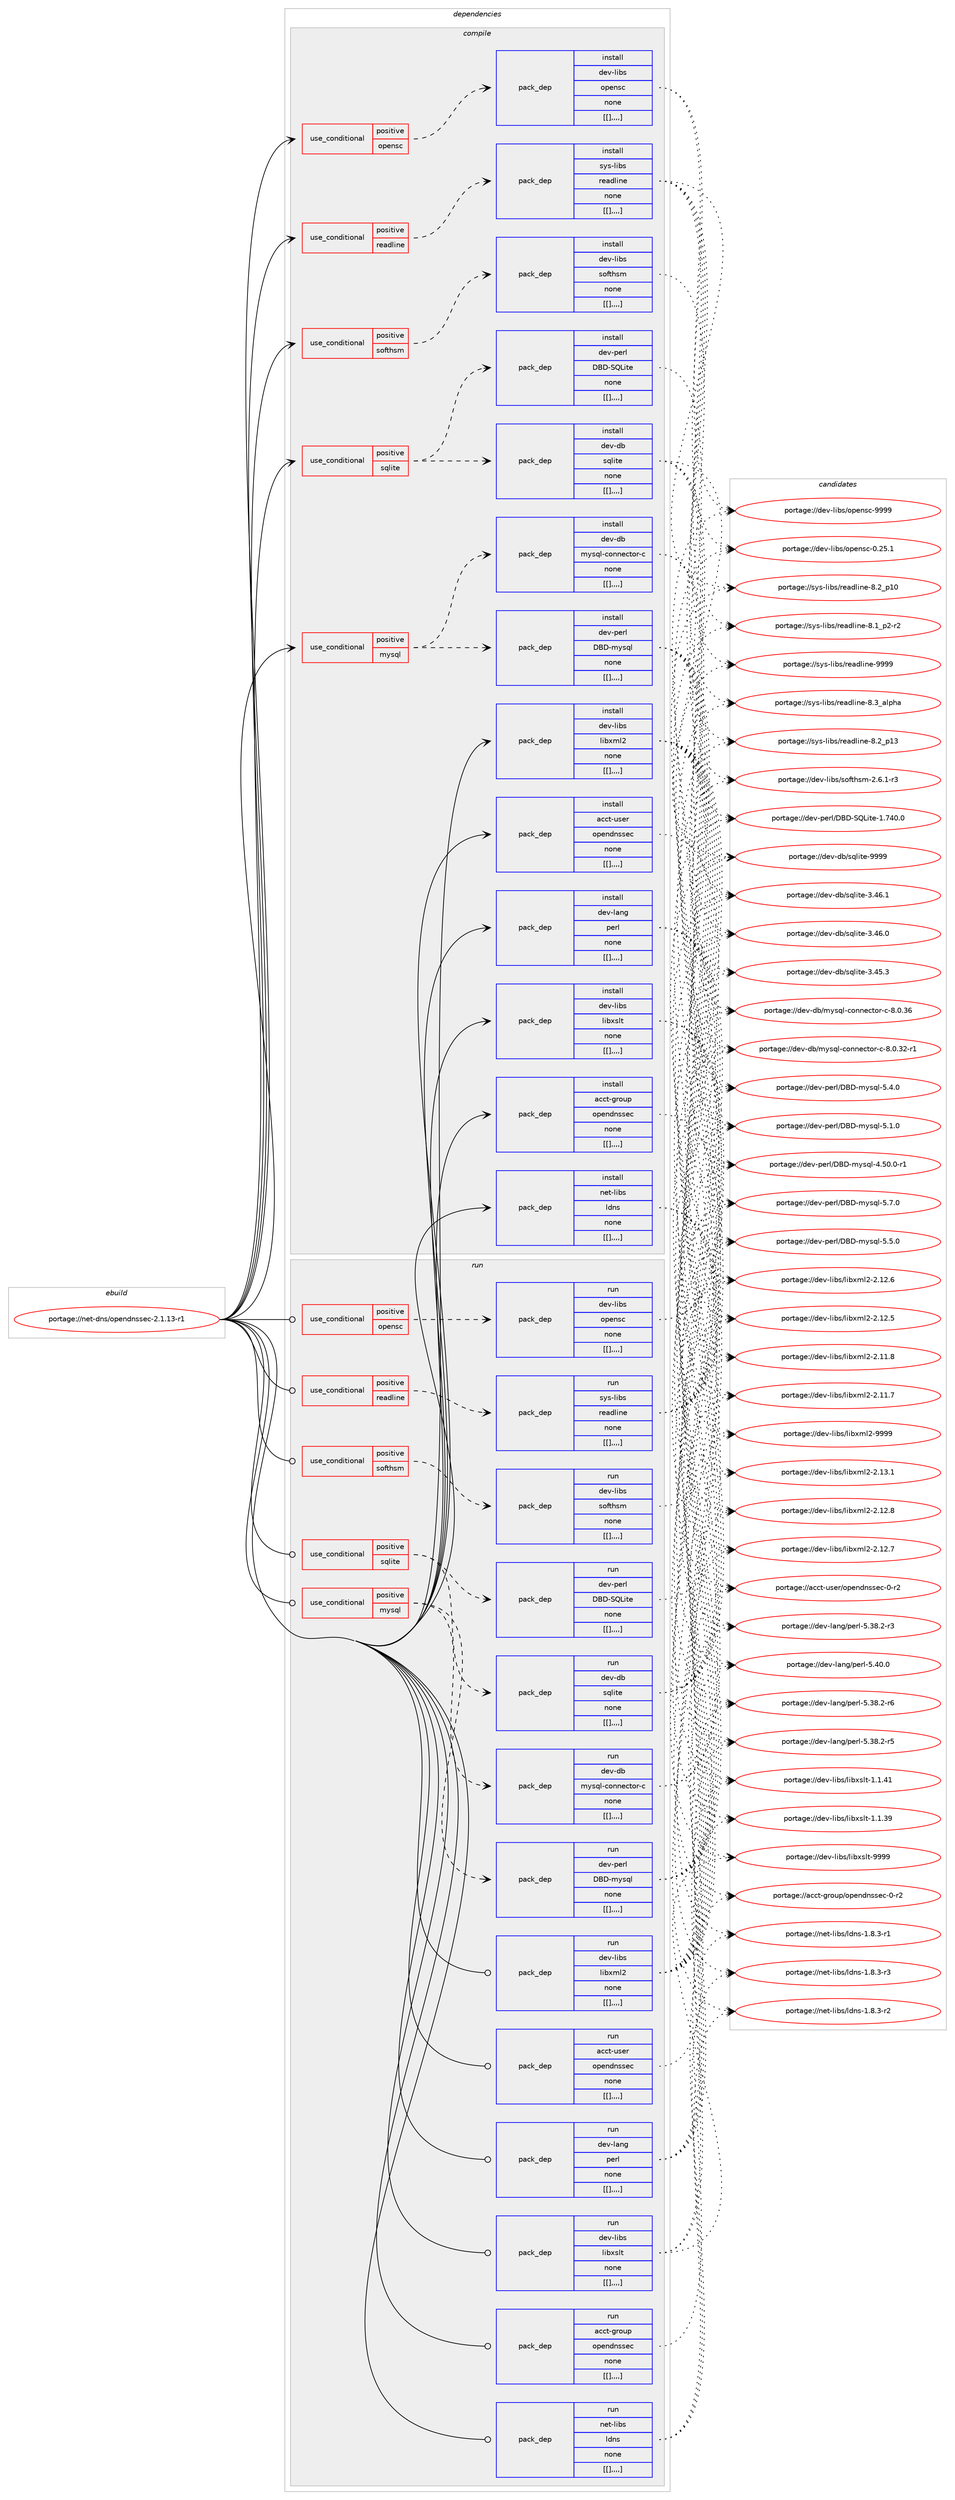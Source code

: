 digraph prolog {

# *************
# Graph options
# *************

newrank=true;
concentrate=true;
compound=true;
graph [rankdir=LR,fontname=Helvetica,fontsize=10,ranksep=1.5];#, ranksep=2.5, nodesep=0.2];
edge  [arrowhead=vee];
node  [fontname=Helvetica,fontsize=10];

# **********
# The ebuild
# **********

subgraph cluster_leftcol {
color=gray;
label=<<i>ebuild</i>>;
id [label="portage://net-dns/opendnssec-2.1.13-r1", color=red, width=4, href="../net-dns/opendnssec-2.1.13-r1.svg"];
}

# ****************
# The dependencies
# ****************

subgraph cluster_midcol {
color=gray;
label=<<i>dependencies</i>>;
subgraph cluster_compile {
fillcolor="#eeeeee";
style=filled;
label=<<i>compile</i>>;
subgraph cond94650 {
dependency365280 [label=<<TABLE BORDER="0" CELLBORDER="1" CELLSPACING="0" CELLPADDING="4"><TR><TD ROWSPAN="3" CELLPADDING="10">use_conditional</TD></TR><TR><TD>positive</TD></TR><TR><TD>mysql</TD></TR></TABLE>>, shape=none, color=red];
subgraph pack267877 {
dependency365281 [label=<<TABLE BORDER="0" CELLBORDER="1" CELLSPACING="0" CELLPADDING="4" WIDTH="220"><TR><TD ROWSPAN="6" CELLPADDING="30">pack_dep</TD></TR><TR><TD WIDTH="110">install</TD></TR><TR><TD>dev-db</TD></TR><TR><TD>mysql-connector-c</TD></TR><TR><TD>none</TD></TR><TR><TD>[[],,,,]</TD></TR></TABLE>>, shape=none, color=blue];
}
dependency365280:e -> dependency365281:w [weight=20,style="dashed",arrowhead="vee"];
subgraph pack267878 {
dependency365282 [label=<<TABLE BORDER="0" CELLBORDER="1" CELLSPACING="0" CELLPADDING="4" WIDTH="220"><TR><TD ROWSPAN="6" CELLPADDING="30">pack_dep</TD></TR><TR><TD WIDTH="110">install</TD></TR><TR><TD>dev-perl</TD></TR><TR><TD>DBD-mysql</TD></TR><TR><TD>none</TD></TR><TR><TD>[[],,,,]</TD></TR></TABLE>>, shape=none, color=blue];
}
dependency365280:e -> dependency365282:w [weight=20,style="dashed",arrowhead="vee"];
}
id:e -> dependency365280:w [weight=20,style="solid",arrowhead="vee"];
subgraph cond94651 {
dependency365283 [label=<<TABLE BORDER="0" CELLBORDER="1" CELLSPACING="0" CELLPADDING="4"><TR><TD ROWSPAN="3" CELLPADDING="10">use_conditional</TD></TR><TR><TD>positive</TD></TR><TR><TD>opensc</TD></TR></TABLE>>, shape=none, color=red];
subgraph pack267879 {
dependency365284 [label=<<TABLE BORDER="0" CELLBORDER="1" CELLSPACING="0" CELLPADDING="4" WIDTH="220"><TR><TD ROWSPAN="6" CELLPADDING="30">pack_dep</TD></TR><TR><TD WIDTH="110">install</TD></TR><TR><TD>dev-libs</TD></TR><TR><TD>opensc</TD></TR><TR><TD>none</TD></TR><TR><TD>[[],,,,]</TD></TR></TABLE>>, shape=none, color=blue];
}
dependency365283:e -> dependency365284:w [weight=20,style="dashed",arrowhead="vee"];
}
id:e -> dependency365283:w [weight=20,style="solid",arrowhead="vee"];
subgraph cond94652 {
dependency365285 [label=<<TABLE BORDER="0" CELLBORDER="1" CELLSPACING="0" CELLPADDING="4"><TR><TD ROWSPAN="3" CELLPADDING="10">use_conditional</TD></TR><TR><TD>positive</TD></TR><TR><TD>readline</TD></TR></TABLE>>, shape=none, color=red];
subgraph pack267880 {
dependency365286 [label=<<TABLE BORDER="0" CELLBORDER="1" CELLSPACING="0" CELLPADDING="4" WIDTH="220"><TR><TD ROWSPAN="6" CELLPADDING="30">pack_dep</TD></TR><TR><TD WIDTH="110">install</TD></TR><TR><TD>sys-libs</TD></TR><TR><TD>readline</TD></TR><TR><TD>none</TD></TR><TR><TD>[[],,,,]</TD></TR></TABLE>>, shape=none, color=blue];
}
dependency365285:e -> dependency365286:w [weight=20,style="dashed",arrowhead="vee"];
}
id:e -> dependency365285:w [weight=20,style="solid",arrowhead="vee"];
subgraph cond94653 {
dependency365287 [label=<<TABLE BORDER="0" CELLBORDER="1" CELLSPACING="0" CELLPADDING="4"><TR><TD ROWSPAN="3" CELLPADDING="10">use_conditional</TD></TR><TR><TD>positive</TD></TR><TR><TD>softhsm</TD></TR></TABLE>>, shape=none, color=red];
subgraph pack267881 {
dependency365288 [label=<<TABLE BORDER="0" CELLBORDER="1" CELLSPACING="0" CELLPADDING="4" WIDTH="220"><TR><TD ROWSPAN="6" CELLPADDING="30">pack_dep</TD></TR><TR><TD WIDTH="110">install</TD></TR><TR><TD>dev-libs</TD></TR><TR><TD>softhsm</TD></TR><TR><TD>none</TD></TR><TR><TD>[[],,,,]</TD></TR></TABLE>>, shape=none, color=blue];
}
dependency365287:e -> dependency365288:w [weight=20,style="dashed",arrowhead="vee"];
}
id:e -> dependency365287:w [weight=20,style="solid",arrowhead="vee"];
subgraph cond94654 {
dependency365289 [label=<<TABLE BORDER="0" CELLBORDER="1" CELLSPACING="0" CELLPADDING="4"><TR><TD ROWSPAN="3" CELLPADDING="10">use_conditional</TD></TR><TR><TD>positive</TD></TR><TR><TD>sqlite</TD></TR></TABLE>>, shape=none, color=red];
subgraph pack267882 {
dependency365290 [label=<<TABLE BORDER="0" CELLBORDER="1" CELLSPACING="0" CELLPADDING="4" WIDTH="220"><TR><TD ROWSPAN="6" CELLPADDING="30">pack_dep</TD></TR><TR><TD WIDTH="110">install</TD></TR><TR><TD>dev-db</TD></TR><TR><TD>sqlite</TD></TR><TR><TD>none</TD></TR><TR><TD>[[],,,,]</TD></TR></TABLE>>, shape=none, color=blue];
}
dependency365289:e -> dependency365290:w [weight=20,style="dashed",arrowhead="vee"];
subgraph pack267883 {
dependency365291 [label=<<TABLE BORDER="0" CELLBORDER="1" CELLSPACING="0" CELLPADDING="4" WIDTH="220"><TR><TD ROWSPAN="6" CELLPADDING="30">pack_dep</TD></TR><TR><TD WIDTH="110">install</TD></TR><TR><TD>dev-perl</TD></TR><TR><TD>DBD-SQLite</TD></TR><TR><TD>none</TD></TR><TR><TD>[[],,,,]</TD></TR></TABLE>>, shape=none, color=blue];
}
dependency365289:e -> dependency365291:w [weight=20,style="dashed",arrowhead="vee"];
}
id:e -> dependency365289:w [weight=20,style="solid",arrowhead="vee"];
subgraph pack267884 {
dependency365292 [label=<<TABLE BORDER="0" CELLBORDER="1" CELLSPACING="0" CELLPADDING="4" WIDTH="220"><TR><TD ROWSPAN="6" CELLPADDING="30">pack_dep</TD></TR><TR><TD WIDTH="110">install</TD></TR><TR><TD>acct-group</TD></TR><TR><TD>opendnssec</TD></TR><TR><TD>none</TD></TR><TR><TD>[[],,,,]</TD></TR></TABLE>>, shape=none, color=blue];
}
id:e -> dependency365292:w [weight=20,style="solid",arrowhead="vee"];
subgraph pack267885 {
dependency365293 [label=<<TABLE BORDER="0" CELLBORDER="1" CELLSPACING="0" CELLPADDING="4" WIDTH="220"><TR><TD ROWSPAN="6" CELLPADDING="30">pack_dep</TD></TR><TR><TD WIDTH="110">install</TD></TR><TR><TD>acct-user</TD></TR><TR><TD>opendnssec</TD></TR><TR><TD>none</TD></TR><TR><TD>[[],,,,]</TD></TR></TABLE>>, shape=none, color=blue];
}
id:e -> dependency365293:w [weight=20,style="solid",arrowhead="vee"];
subgraph pack267886 {
dependency365294 [label=<<TABLE BORDER="0" CELLBORDER="1" CELLSPACING="0" CELLPADDING="4" WIDTH="220"><TR><TD ROWSPAN="6" CELLPADDING="30">pack_dep</TD></TR><TR><TD WIDTH="110">install</TD></TR><TR><TD>dev-lang</TD></TR><TR><TD>perl</TD></TR><TR><TD>none</TD></TR><TR><TD>[[],,,,]</TD></TR></TABLE>>, shape=none, color=blue];
}
id:e -> dependency365294:w [weight=20,style="solid",arrowhead="vee"];
subgraph pack267887 {
dependency365295 [label=<<TABLE BORDER="0" CELLBORDER="1" CELLSPACING="0" CELLPADDING="4" WIDTH="220"><TR><TD ROWSPAN="6" CELLPADDING="30">pack_dep</TD></TR><TR><TD WIDTH="110">install</TD></TR><TR><TD>dev-libs</TD></TR><TR><TD>libxml2</TD></TR><TR><TD>none</TD></TR><TR><TD>[[],,,,]</TD></TR></TABLE>>, shape=none, color=blue];
}
id:e -> dependency365295:w [weight=20,style="solid",arrowhead="vee"];
subgraph pack267888 {
dependency365296 [label=<<TABLE BORDER="0" CELLBORDER="1" CELLSPACING="0" CELLPADDING="4" WIDTH="220"><TR><TD ROWSPAN="6" CELLPADDING="30">pack_dep</TD></TR><TR><TD WIDTH="110">install</TD></TR><TR><TD>dev-libs</TD></TR><TR><TD>libxslt</TD></TR><TR><TD>none</TD></TR><TR><TD>[[],,,,]</TD></TR></TABLE>>, shape=none, color=blue];
}
id:e -> dependency365296:w [weight=20,style="solid",arrowhead="vee"];
subgraph pack267889 {
dependency365297 [label=<<TABLE BORDER="0" CELLBORDER="1" CELLSPACING="0" CELLPADDING="4" WIDTH="220"><TR><TD ROWSPAN="6" CELLPADDING="30">pack_dep</TD></TR><TR><TD WIDTH="110">install</TD></TR><TR><TD>net-libs</TD></TR><TR><TD>ldns</TD></TR><TR><TD>none</TD></TR><TR><TD>[[],,,,]</TD></TR></TABLE>>, shape=none, color=blue];
}
id:e -> dependency365297:w [weight=20,style="solid",arrowhead="vee"];
}
subgraph cluster_compileandrun {
fillcolor="#eeeeee";
style=filled;
label=<<i>compile and run</i>>;
}
subgraph cluster_run {
fillcolor="#eeeeee";
style=filled;
label=<<i>run</i>>;
subgraph cond94655 {
dependency365298 [label=<<TABLE BORDER="0" CELLBORDER="1" CELLSPACING="0" CELLPADDING="4"><TR><TD ROWSPAN="3" CELLPADDING="10">use_conditional</TD></TR><TR><TD>positive</TD></TR><TR><TD>mysql</TD></TR></TABLE>>, shape=none, color=red];
subgraph pack267890 {
dependency365299 [label=<<TABLE BORDER="0" CELLBORDER="1" CELLSPACING="0" CELLPADDING="4" WIDTH="220"><TR><TD ROWSPAN="6" CELLPADDING="30">pack_dep</TD></TR><TR><TD WIDTH="110">run</TD></TR><TR><TD>dev-db</TD></TR><TR><TD>mysql-connector-c</TD></TR><TR><TD>none</TD></TR><TR><TD>[[],,,,]</TD></TR></TABLE>>, shape=none, color=blue];
}
dependency365298:e -> dependency365299:w [weight=20,style="dashed",arrowhead="vee"];
subgraph pack267891 {
dependency365300 [label=<<TABLE BORDER="0" CELLBORDER="1" CELLSPACING="0" CELLPADDING="4" WIDTH="220"><TR><TD ROWSPAN="6" CELLPADDING="30">pack_dep</TD></TR><TR><TD WIDTH="110">run</TD></TR><TR><TD>dev-perl</TD></TR><TR><TD>DBD-mysql</TD></TR><TR><TD>none</TD></TR><TR><TD>[[],,,,]</TD></TR></TABLE>>, shape=none, color=blue];
}
dependency365298:e -> dependency365300:w [weight=20,style="dashed",arrowhead="vee"];
}
id:e -> dependency365298:w [weight=20,style="solid",arrowhead="odot"];
subgraph cond94656 {
dependency365301 [label=<<TABLE BORDER="0" CELLBORDER="1" CELLSPACING="0" CELLPADDING="4"><TR><TD ROWSPAN="3" CELLPADDING="10">use_conditional</TD></TR><TR><TD>positive</TD></TR><TR><TD>opensc</TD></TR></TABLE>>, shape=none, color=red];
subgraph pack267892 {
dependency365302 [label=<<TABLE BORDER="0" CELLBORDER="1" CELLSPACING="0" CELLPADDING="4" WIDTH="220"><TR><TD ROWSPAN="6" CELLPADDING="30">pack_dep</TD></TR><TR><TD WIDTH="110">run</TD></TR><TR><TD>dev-libs</TD></TR><TR><TD>opensc</TD></TR><TR><TD>none</TD></TR><TR><TD>[[],,,,]</TD></TR></TABLE>>, shape=none, color=blue];
}
dependency365301:e -> dependency365302:w [weight=20,style="dashed",arrowhead="vee"];
}
id:e -> dependency365301:w [weight=20,style="solid",arrowhead="odot"];
subgraph cond94657 {
dependency365303 [label=<<TABLE BORDER="0" CELLBORDER="1" CELLSPACING="0" CELLPADDING="4"><TR><TD ROWSPAN="3" CELLPADDING="10">use_conditional</TD></TR><TR><TD>positive</TD></TR><TR><TD>readline</TD></TR></TABLE>>, shape=none, color=red];
subgraph pack267893 {
dependency365304 [label=<<TABLE BORDER="0" CELLBORDER="1" CELLSPACING="0" CELLPADDING="4" WIDTH="220"><TR><TD ROWSPAN="6" CELLPADDING="30">pack_dep</TD></TR><TR><TD WIDTH="110">run</TD></TR><TR><TD>sys-libs</TD></TR><TR><TD>readline</TD></TR><TR><TD>none</TD></TR><TR><TD>[[],,,,]</TD></TR></TABLE>>, shape=none, color=blue];
}
dependency365303:e -> dependency365304:w [weight=20,style="dashed",arrowhead="vee"];
}
id:e -> dependency365303:w [weight=20,style="solid",arrowhead="odot"];
subgraph cond94658 {
dependency365305 [label=<<TABLE BORDER="0" CELLBORDER="1" CELLSPACING="0" CELLPADDING="4"><TR><TD ROWSPAN="3" CELLPADDING="10">use_conditional</TD></TR><TR><TD>positive</TD></TR><TR><TD>softhsm</TD></TR></TABLE>>, shape=none, color=red];
subgraph pack267894 {
dependency365306 [label=<<TABLE BORDER="0" CELLBORDER="1" CELLSPACING="0" CELLPADDING="4" WIDTH="220"><TR><TD ROWSPAN="6" CELLPADDING="30">pack_dep</TD></TR><TR><TD WIDTH="110">run</TD></TR><TR><TD>dev-libs</TD></TR><TR><TD>softhsm</TD></TR><TR><TD>none</TD></TR><TR><TD>[[],,,,]</TD></TR></TABLE>>, shape=none, color=blue];
}
dependency365305:e -> dependency365306:w [weight=20,style="dashed",arrowhead="vee"];
}
id:e -> dependency365305:w [weight=20,style="solid",arrowhead="odot"];
subgraph cond94659 {
dependency365307 [label=<<TABLE BORDER="0" CELLBORDER="1" CELLSPACING="0" CELLPADDING="4"><TR><TD ROWSPAN="3" CELLPADDING="10">use_conditional</TD></TR><TR><TD>positive</TD></TR><TR><TD>sqlite</TD></TR></TABLE>>, shape=none, color=red];
subgraph pack267895 {
dependency365308 [label=<<TABLE BORDER="0" CELLBORDER="1" CELLSPACING="0" CELLPADDING="4" WIDTH="220"><TR><TD ROWSPAN="6" CELLPADDING="30">pack_dep</TD></TR><TR><TD WIDTH="110">run</TD></TR><TR><TD>dev-db</TD></TR><TR><TD>sqlite</TD></TR><TR><TD>none</TD></TR><TR><TD>[[],,,,]</TD></TR></TABLE>>, shape=none, color=blue];
}
dependency365307:e -> dependency365308:w [weight=20,style="dashed",arrowhead="vee"];
subgraph pack267896 {
dependency365309 [label=<<TABLE BORDER="0" CELLBORDER="1" CELLSPACING="0" CELLPADDING="4" WIDTH="220"><TR><TD ROWSPAN="6" CELLPADDING="30">pack_dep</TD></TR><TR><TD WIDTH="110">run</TD></TR><TR><TD>dev-perl</TD></TR><TR><TD>DBD-SQLite</TD></TR><TR><TD>none</TD></TR><TR><TD>[[],,,,]</TD></TR></TABLE>>, shape=none, color=blue];
}
dependency365307:e -> dependency365309:w [weight=20,style="dashed",arrowhead="vee"];
}
id:e -> dependency365307:w [weight=20,style="solid",arrowhead="odot"];
subgraph pack267897 {
dependency365310 [label=<<TABLE BORDER="0" CELLBORDER="1" CELLSPACING="0" CELLPADDING="4" WIDTH="220"><TR><TD ROWSPAN="6" CELLPADDING="30">pack_dep</TD></TR><TR><TD WIDTH="110">run</TD></TR><TR><TD>acct-group</TD></TR><TR><TD>opendnssec</TD></TR><TR><TD>none</TD></TR><TR><TD>[[],,,,]</TD></TR></TABLE>>, shape=none, color=blue];
}
id:e -> dependency365310:w [weight=20,style="solid",arrowhead="odot"];
subgraph pack267898 {
dependency365311 [label=<<TABLE BORDER="0" CELLBORDER="1" CELLSPACING="0" CELLPADDING="4" WIDTH="220"><TR><TD ROWSPAN="6" CELLPADDING="30">pack_dep</TD></TR><TR><TD WIDTH="110">run</TD></TR><TR><TD>acct-user</TD></TR><TR><TD>opendnssec</TD></TR><TR><TD>none</TD></TR><TR><TD>[[],,,,]</TD></TR></TABLE>>, shape=none, color=blue];
}
id:e -> dependency365311:w [weight=20,style="solid",arrowhead="odot"];
subgraph pack267899 {
dependency365312 [label=<<TABLE BORDER="0" CELLBORDER="1" CELLSPACING="0" CELLPADDING="4" WIDTH="220"><TR><TD ROWSPAN="6" CELLPADDING="30">pack_dep</TD></TR><TR><TD WIDTH="110">run</TD></TR><TR><TD>dev-lang</TD></TR><TR><TD>perl</TD></TR><TR><TD>none</TD></TR><TR><TD>[[],,,,]</TD></TR></TABLE>>, shape=none, color=blue];
}
id:e -> dependency365312:w [weight=20,style="solid",arrowhead="odot"];
subgraph pack267900 {
dependency365313 [label=<<TABLE BORDER="0" CELLBORDER="1" CELLSPACING="0" CELLPADDING="4" WIDTH="220"><TR><TD ROWSPAN="6" CELLPADDING="30">pack_dep</TD></TR><TR><TD WIDTH="110">run</TD></TR><TR><TD>dev-libs</TD></TR><TR><TD>libxml2</TD></TR><TR><TD>none</TD></TR><TR><TD>[[],,,,]</TD></TR></TABLE>>, shape=none, color=blue];
}
id:e -> dependency365313:w [weight=20,style="solid",arrowhead="odot"];
subgraph pack267901 {
dependency365314 [label=<<TABLE BORDER="0" CELLBORDER="1" CELLSPACING="0" CELLPADDING="4" WIDTH="220"><TR><TD ROWSPAN="6" CELLPADDING="30">pack_dep</TD></TR><TR><TD WIDTH="110">run</TD></TR><TR><TD>dev-libs</TD></TR><TR><TD>libxslt</TD></TR><TR><TD>none</TD></TR><TR><TD>[[],,,,]</TD></TR></TABLE>>, shape=none, color=blue];
}
id:e -> dependency365314:w [weight=20,style="solid",arrowhead="odot"];
subgraph pack267902 {
dependency365315 [label=<<TABLE BORDER="0" CELLBORDER="1" CELLSPACING="0" CELLPADDING="4" WIDTH="220"><TR><TD ROWSPAN="6" CELLPADDING="30">pack_dep</TD></TR><TR><TD WIDTH="110">run</TD></TR><TR><TD>net-libs</TD></TR><TR><TD>ldns</TD></TR><TR><TD>none</TD></TR><TR><TD>[[],,,,]</TD></TR></TABLE>>, shape=none, color=blue];
}
id:e -> dependency365315:w [weight=20,style="solid",arrowhead="odot"];
}
}

# **************
# The candidates
# **************

subgraph cluster_choices {
rank=same;
color=gray;
label=<<i>candidates</i>>;

subgraph choice267877 {
color=black;
nodesep=1;
choice100101118451009847109121115113108459911111011010199116111114459945564648465154 [label="portage://dev-db/mysql-connector-c-8.0.36", color=red, width=4,href="../dev-db/mysql-connector-c-8.0.36.svg"];
choice1001011184510098471091211151131084599111110110101991161111144599455646484651504511449 [label="portage://dev-db/mysql-connector-c-8.0.32-r1", color=red, width=4,href="../dev-db/mysql-connector-c-8.0.32-r1.svg"];
dependency365281:e -> choice100101118451009847109121115113108459911111011010199116111114459945564648465154:w [style=dotted,weight="100"];
dependency365281:e -> choice1001011184510098471091211151131084599111110110101991161111144599455646484651504511449:w [style=dotted,weight="100"];
}
subgraph choice267878 {
color=black;
nodesep=1;
choice100101118451121011141084768666845109121115113108455346554648 [label="portage://dev-perl/DBD-mysql-5.7.0", color=red, width=4,href="../dev-perl/DBD-mysql-5.7.0.svg"];
choice100101118451121011141084768666845109121115113108455346534648 [label="portage://dev-perl/DBD-mysql-5.5.0", color=red, width=4,href="../dev-perl/DBD-mysql-5.5.0.svg"];
choice100101118451121011141084768666845109121115113108455346524648 [label="portage://dev-perl/DBD-mysql-5.4.0", color=red, width=4,href="../dev-perl/DBD-mysql-5.4.0.svg"];
choice100101118451121011141084768666845109121115113108455346494648 [label="portage://dev-perl/DBD-mysql-5.1.0", color=red, width=4,href="../dev-perl/DBD-mysql-5.1.0.svg"];
choice100101118451121011141084768666845109121115113108455246534846484511449 [label="portage://dev-perl/DBD-mysql-4.50.0-r1", color=red, width=4,href="../dev-perl/DBD-mysql-4.50.0-r1.svg"];
dependency365282:e -> choice100101118451121011141084768666845109121115113108455346554648:w [style=dotted,weight="100"];
dependency365282:e -> choice100101118451121011141084768666845109121115113108455346534648:w [style=dotted,weight="100"];
dependency365282:e -> choice100101118451121011141084768666845109121115113108455346524648:w [style=dotted,weight="100"];
dependency365282:e -> choice100101118451121011141084768666845109121115113108455346494648:w [style=dotted,weight="100"];
dependency365282:e -> choice100101118451121011141084768666845109121115113108455246534846484511449:w [style=dotted,weight="100"];
}
subgraph choice267879 {
color=black;
nodesep=1;
choice100101118451081059811547111112101110115994557575757 [label="portage://dev-libs/opensc-9999", color=red, width=4,href="../dev-libs/opensc-9999.svg"];
choice1001011184510810598115471111121011101159945484650534649 [label="portage://dev-libs/opensc-0.25.1", color=red, width=4,href="../dev-libs/opensc-0.25.1.svg"];
dependency365284:e -> choice100101118451081059811547111112101110115994557575757:w [style=dotted,weight="100"];
dependency365284:e -> choice1001011184510810598115471111121011101159945484650534649:w [style=dotted,weight="100"];
}
subgraph choice267880 {
color=black;
nodesep=1;
choice115121115451081059811547114101971001081051101014557575757 [label="portage://sys-libs/readline-9999", color=red, width=4,href="../sys-libs/readline-9999.svg"];
choice1151211154510810598115471141019710010810511010145564651959710811210497 [label="portage://sys-libs/readline-8.3_alpha", color=red, width=4,href="../sys-libs/readline-8.3_alpha.svg"];
choice1151211154510810598115471141019710010810511010145564650951124951 [label="portage://sys-libs/readline-8.2_p13", color=red, width=4,href="../sys-libs/readline-8.2_p13.svg"];
choice1151211154510810598115471141019710010810511010145564650951124948 [label="portage://sys-libs/readline-8.2_p10", color=red, width=4,href="../sys-libs/readline-8.2_p10.svg"];
choice115121115451081059811547114101971001081051101014556464995112504511450 [label="portage://sys-libs/readline-8.1_p2-r2", color=red, width=4,href="../sys-libs/readline-8.1_p2-r2.svg"];
dependency365286:e -> choice115121115451081059811547114101971001081051101014557575757:w [style=dotted,weight="100"];
dependency365286:e -> choice1151211154510810598115471141019710010810511010145564651959710811210497:w [style=dotted,weight="100"];
dependency365286:e -> choice1151211154510810598115471141019710010810511010145564650951124951:w [style=dotted,weight="100"];
dependency365286:e -> choice1151211154510810598115471141019710010810511010145564650951124948:w [style=dotted,weight="100"];
dependency365286:e -> choice115121115451081059811547114101971001081051101014556464995112504511450:w [style=dotted,weight="100"];
}
subgraph choice267881 {
color=black;
nodesep=1;
choice1001011184510810598115471151111021161041151094550465446494511451 [label="portage://dev-libs/softhsm-2.6.1-r3", color=red, width=4,href="../dev-libs/softhsm-2.6.1-r3.svg"];
dependency365288:e -> choice1001011184510810598115471151111021161041151094550465446494511451:w [style=dotted,weight="100"];
}
subgraph choice267882 {
color=black;
nodesep=1;
choice1001011184510098471151131081051161014557575757 [label="portage://dev-db/sqlite-9999", color=red, width=4,href="../dev-db/sqlite-9999.svg"];
choice10010111845100984711511310810511610145514652544649 [label="portage://dev-db/sqlite-3.46.1", color=red, width=4,href="../dev-db/sqlite-3.46.1.svg"];
choice10010111845100984711511310810511610145514652544648 [label="portage://dev-db/sqlite-3.46.0", color=red, width=4,href="../dev-db/sqlite-3.46.0.svg"];
choice10010111845100984711511310810511610145514652534651 [label="portage://dev-db/sqlite-3.45.3", color=red, width=4,href="../dev-db/sqlite-3.45.3.svg"];
dependency365290:e -> choice1001011184510098471151131081051161014557575757:w [style=dotted,weight="100"];
dependency365290:e -> choice10010111845100984711511310810511610145514652544649:w [style=dotted,weight="100"];
dependency365290:e -> choice10010111845100984711511310810511610145514652544648:w [style=dotted,weight="100"];
dependency365290:e -> choice10010111845100984711511310810511610145514652534651:w [style=dotted,weight="100"];
}
subgraph choice267883 {
color=black;
nodesep=1;
choice1001011184511210111410847686668458381761051161014549465552484648 [label="portage://dev-perl/DBD-SQLite-1.740.0", color=red, width=4,href="../dev-perl/DBD-SQLite-1.740.0.svg"];
dependency365291:e -> choice1001011184511210111410847686668458381761051161014549465552484648:w [style=dotted,weight="100"];
}
subgraph choice267884 {
color=black;
nodesep=1;
choice97999911645103114111117112471111121011101001101151151019945484511450 [label="portage://acct-group/opendnssec-0-r2", color=red, width=4,href="../acct-group/opendnssec-0-r2.svg"];
dependency365292:e -> choice97999911645103114111117112471111121011101001101151151019945484511450:w [style=dotted,weight="100"];
}
subgraph choice267885 {
color=black;
nodesep=1;
choice97999911645117115101114471111121011101001101151151019945484511450 [label="portage://acct-user/opendnssec-0-r2", color=red, width=4,href="../acct-user/opendnssec-0-r2.svg"];
dependency365293:e -> choice97999911645117115101114471111121011101001101151151019945484511450:w [style=dotted,weight="100"];
}
subgraph choice267886 {
color=black;
nodesep=1;
choice10010111845108971101034711210111410845534652484648 [label="portage://dev-lang/perl-5.40.0", color=red, width=4,href="../dev-lang/perl-5.40.0.svg"];
choice100101118451089711010347112101114108455346515646504511454 [label="portage://dev-lang/perl-5.38.2-r6", color=red, width=4,href="../dev-lang/perl-5.38.2-r6.svg"];
choice100101118451089711010347112101114108455346515646504511453 [label="portage://dev-lang/perl-5.38.2-r5", color=red, width=4,href="../dev-lang/perl-5.38.2-r5.svg"];
choice100101118451089711010347112101114108455346515646504511451 [label="portage://dev-lang/perl-5.38.2-r3", color=red, width=4,href="../dev-lang/perl-5.38.2-r3.svg"];
dependency365294:e -> choice10010111845108971101034711210111410845534652484648:w [style=dotted,weight="100"];
dependency365294:e -> choice100101118451089711010347112101114108455346515646504511454:w [style=dotted,weight="100"];
dependency365294:e -> choice100101118451089711010347112101114108455346515646504511453:w [style=dotted,weight="100"];
dependency365294:e -> choice100101118451089711010347112101114108455346515646504511451:w [style=dotted,weight="100"];
}
subgraph choice267887 {
color=black;
nodesep=1;
choice10010111845108105981154710810598120109108504557575757 [label="portage://dev-libs/libxml2-9999", color=red, width=4,href="../dev-libs/libxml2-9999.svg"];
choice100101118451081059811547108105981201091085045504649514649 [label="portage://dev-libs/libxml2-2.13.1", color=red, width=4,href="../dev-libs/libxml2-2.13.1.svg"];
choice100101118451081059811547108105981201091085045504649504656 [label="portage://dev-libs/libxml2-2.12.8", color=red, width=4,href="../dev-libs/libxml2-2.12.8.svg"];
choice100101118451081059811547108105981201091085045504649504655 [label="portage://dev-libs/libxml2-2.12.7", color=red, width=4,href="../dev-libs/libxml2-2.12.7.svg"];
choice100101118451081059811547108105981201091085045504649504654 [label="portage://dev-libs/libxml2-2.12.6", color=red, width=4,href="../dev-libs/libxml2-2.12.6.svg"];
choice100101118451081059811547108105981201091085045504649504653 [label="portage://dev-libs/libxml2-2.12.5", color=red, width=4,href="../dev-libs/libxml2-2.12.5.svg"];
choice100101118451081059811547108105981201091085045504649494656 [label="portage://dev-libs/libxml2-2.11.8", color=red, width=4,href="../dev-libs/libxml2-2.11.8.svg"];
choice100101118451081059811547108105981201091085045504649494655 [label="portage://dev-libs/libxml2-2.11.7", color=red, width=4,href="../dev-libs/libxml2-2.11.7.svg"];
dependency365295:e -> choice10010111845108105981154710810598120109108504557575757:w [style=dotted,weight="100"];
dependency365295:e -> choice100101118451081059811547108105981201091085045504649514649:w [style=dotted,weight="100"];
dependency365295:e -> choice100101118451081059811547108105981201091085045504649504656:w [style=dotted,weight="100"];
dependency365295:e -> choice100101118451081059811547108105981201091085045504649504655:w [style=dotted,weight="100"];
dependency365295:e -> choice100101118451081059811547108105981201091085045504649504654:w [style=dotted,weight="100"];
dependency365295:e -> choice100101118451081059811547108105981201091085045504649504653:w [style=dotted,weight="100"];
dependency365295:e -> choice100101118451081059811547108105981201091085045504649494656:w [style=dotted,weight="100"];
dependency365295:e -> choice100101118451081059811547108105981201091085045504649494655:w [style=dotted,weight="100"];
}
subgraph choice267888 {
color=black;
nodesep=1;
choice100101118451081059811547108105981201151081164557575757 [label="portage://dev-libs/libxslt-9999", color=red, width=4,href="../dev-libs/libxslt-9999.svg"];
choice1001011184510810598115471081059812011510811645494649465249 [label="portage://dev-libs/libxslt-1.1.41", color=red, width=4,href="../dev-libs/libxslt-1.1.41.svg"];
choice1001011184510810598115471081059812011510811645494649465157 [label="portage://dev-libs/libxslt-1.1.39", color=red, width=4,href="../dev-libs/libxslt-1.1.39.svg"];
dependency365296:e -> choice100101118451081059811547108105981201151081164557575757:w [style=dotted,weight="100"];
dependency365296:e -> choice1001011184510810598115471081059812011510811645494649465249:w [style=dotted,weight="100"];
dependency365296:e -> choice1001011184510810598115471081059812011510811645494649465157:w [style=dotted,weight="100"];
}
subgraph choice267889 {
color=black;
nodesep=1;
choice1101011164510810598115471081001101154549465646514511451 [label="portage://net-libs/ldns-1.8.3-r3", color=red, width=4,href="../net-libs/ldns-1.8.3-r3.svg"];
choice1101011164510810598115471081001101154549465646514511450 [label="portage://net-libs/ldns-1.8.3-r2", color=red, width=4,href="../net-libs/ldns-1.8.3-r2.svg"];
choice1101011164510810598115471081001101154549465646514511449 [label="portage://net-libs/ldns-1.8.3-r1", color=red, width=4,href="../net-libs/ldns-1.8.3-r1.svg"];
dependency365297:e -> choice1101011164510810598115471081001101154549465646514511451:w [style=dotted,weight="100"];
dependency365297:e -> choice1101011164510810598115471081001101154549465646514511450:w [style=dotted,weight="100"];
dependency365297:e -> choice1101011164510810598115471081001101154549465646514511449:w [style=dotted,weight="100"];
}
subgraph choice267890 {
color=black;
nodesep=1;
choice100101118451009847109121115113108459911111011010199116111114459945564648465154 [label="portage://dev-db/mysql-connector-c-8.0.36", color=red, width=4,href="../dev-db/mysql-connector-c-8.0.36.svg"];
choice1001011184510098471091211151131084599111110110101991161111144599455646484651504511449 [label="portage://dev-db/mysql-connector-c-8.0.32-r1", color=red, width=4,href="../dev-db/mysql-connector-c-8.0.32-r1.svg"];
dependency365299:e -> choice100101118451009847109121115113108459911111011010199116111114459945564648465154:w [style=dotted,weight="100"];
dependency365299:e -> choice1001011184510098471091211151131084599111110110101991161111144599455646484651504511449:w [style=dotted,weight="100"];
}
subgraph choice267891 {
color=black;
nodesep=1;
choice100101118451121011141084768666845109121115113108455346554648 [label="portage://dev-perl/DBD-mysql-5.7.0", color=red, width=4,href="../dev-perl/DBD-mysql-5.7.0.svg"];
choice100101118451121011141084768666845109121115113108455346534648 [label="portage://dev-perl/DBD-mysql-5.5.0", color=red, width=4,href="../dev-perl/DBD-mysql-5.5.0.svg"];
choice100101118451121011141084768666845109121115113108455346524648 [label="portage://dev-perl/DBD-mysql-5.4.0", color=red, width=4,href="../dev-perl/DBD-mysql-5.4.0.svg"];
choice100101118451121011141084768666845109121115113108455346494648 [label="portage://dev-perl/DBD-mysql-5.1.0", color=red, width=4,href="../dev-perl/DBD-mysql-5.1.0.svg"];
choice100101118451121011141084768666845109121115113108455246534846484511449 [label="portage://dev-perl/DBD-mysql-4.50.0-r1", color=red, width=4,href="../dev-perl/DBD-mysql-4.50.0-r1.svg"];
dependency365300:e -> choice100101118451121011141084768666845109121115113108455346554648:w [style=dotted,weight="100"];
dependency365300:e -> choice100101118451121011141084768666845109121115113108455346534648:w [style=dotted,weight="100"];
dependency365300:e -> choice100101118451121011141084768666845109121115113108455346524648:w [style=dotted,weight="100"];
dependency365300:e -> choice100101118451121011141084768666845109121115113108455346494648:w [style=dotted,weight="100"];
dependency365300:e -> choice100101118451121011141084768666845109121115113108455246534846484511449:w [style=dotted,weight="100"];
}
subgraph choice267892 {
color=black;
nodesep=1;
choice100101118451081059811547111112101110115994557575757 [label="portage://dev-libs/opensc-9999", color=red, width=4,href="../dev-libs/opensc-9999.svg"];
choice1001011184510810598115471111121011101159945484650534649 [label="portage://dev-libs/opensc-0.25.1", color=red, width=4,href="../dev-libs/opensc-0.25.1.svg"];
dependency365302:e -> choice100101118451081059811547111112101110115994557575757:w [style=dotted,weight="100"];
dependency365302:e -> choice1001011184510810598115471111121011101159945484650534649:w [style=dotted,weight="100"];
}
subgraph choice267893 {
color=black;
nodesep=1;
choice115121115451081059811547114101971001081051101014557575757 [label="portage://sys-libs/readline-9999", color=red, width=4,href="../sys-libs/readline-9999.svg"];
choice1151211154510810598115471141019710010810511010145564651959710811210497 [label="portage://sys-libs/readline-8.3_alpha", color=red, width=4,href="../sys-libs/readline-8.3_alpha.svg"];
choice1151211154510810598115471141019710010810511010145564650951124951 [label="portage://sys-libs/readline-8.2_p13", color=red, width=4,href="../sys-libs/readline-8.2_p13.svg"];
choice1151211154510810598115471141019710010810511010145564650951124948 [label="portage://sys-libs/readline-8.2_p10", color=red, width=4,href="../sys-libs/readline-8.2_p10.svg"];
choice115121115451081059811547114101971001081051101014556464995112504511450 [label="portage://sys-libs/readline-8.1_p2-r2", color=red, width=4,href="../sys-libs/readline-8.1_p2-r2.svg"];
dependency365304:e -> choice115121115451081059811547114101971001081051101014557575757:w [style=dotted,weight="100"];
dependency365304:e -> choice1151211154510810598115471141019710010810511010145564651959710811210497:w [style=dotted,weight="100"];
dependency365304:e -> choice1151211154510810598115471141019710010810511010145564650951124951:w [style=dotted,weight="100"];
dependency365304:e -> choice1151211154510810598115471141019710010810511010145564650951124948:w [style=dotted,weight="100"];
dependency365304:e -> choice115121115451081059811547114101971001081051101014556464995112504511450:w [style=dotted,weight="100"];
}
subgraph choice267894 {
color=black;
nodesep=1;
choice1001011184510810598115471151111021161041151094550465446494511451 [label="portage://dev-libs/softhsm-2.6.1-r3", color=red, width=4,href="../dev-libs/softhsm-2.6.1-r3.svg"];
dependency365306:e -> choice1001011184510810598115471151111021161041151094550465446494511451:w [style=dotted,weight="100"];
}
subgraph choice267895 {
color=black;
nodesep=1;
choice1001011184510098471151131081051161014557575757 [label="portage://dev-db/sqlite-9999", color=red, width=4,href="../dev-db/sqlite-9999.svg"];
choice10010111845100984711511310810511610145514652544649 [label="portage://dev-db/sqlite-3.46.1", color=red, width=4,href="../dev-db/sqlite-3.46.1.svg"];
choice10010111845100984711511310810511610145514652544648 [label="portage://dev-db/sqlite-3.46.0", color=red, width=4,href="../dev-db/sqlite-3.46.0.svg"];
choice10010111845100984711511310810511610145514652534651 [label="portage://dev-db/sqlite-3.45.3", color=red, width=4,href="../dev-db/sqlite-3.45.3.svg"];
dependency365308:e -> choice1001011184510098471151131081051161014557575757:w [style=dotted,weight="100"];
dependency365308:e -> choice10010111845100984711511310810511610145514652544649:w [style=dotted,weight="100"];
dependency365308:e -> choice10010111845100984711511310810511610145514652544648:w [style=dotted,weight="100"];
dependency365308:e -> choice10010111845100984711511310810511610145514652534651:w [style=dotted,weight="100"];
}
subgraph choice267896 {
color=black;
nodesep=1;
choice1001011184511210111410847686668458381761051161014549465552484648 [label="portage://dev-perl/DBD-SQLite-1.740.0", color=red, width=4,href="../dev-perl/DBD-SQLite-1.740.0.svg"];
dependency365309:e -> choice1001011184511210111410847686668458381761051161014549465552484648:w [style=dotted,weight="100"];
}
subgraph choice267897 {
color=black;
nodesep=1;
choice97999911645103114111117112471111121011101001101151151019945484511450 [label="portage://acct-group/opendnssec-0-r2", color=red, width=4,href="../acct-group/opendnssec-0-r2.svg"];
dependency365310:e -> choice97999911645103114111117112471111121011101001101151151019945484511450:w [style=dotted,weight="100"];
}
subgraph choice267898 {
color=black;
nodesep=1;
choice97999911645117115101114471111121011101001101151151019945484511450 [label="portage://acct-user/opendnssec-0-r2", color=red, width=4,href="../acct-user/opendnssec-0-r2.svg"];
dependency365311:e -> choice97999911645117115101114471111121011101001101151151019945484511450:w [style=dotted,weight="100"];
}
subgraph choice267899 {
color=black;
nodesep=1;
choice10010111845108971101034711210111410845534652484648 [label="portage://dev-lang/perl-5.40.0", color=red, width=4,href="../dev-lang/perl-5.40.0.svg"];
choice100101118451089711010347112101114108455346515646504511454 [label="portage://dev-lang/perl-5.38.2-r6", color=red, width=4,href="../dev-lang/perl-5.38.2-r6.svg"];
choice100101118451089711010347112101114108455346515646504511453 [label="portage://dev-lang/perl-5.38.2-r5", color=red, width=4,href="../dev-lang/perl-5.38.2-r5.svg"];
choice100101118451089711010347112101114108455346515646504511451 [label="portage://dev-lang/perl-5.38.2-r3", color=red, width=4,href="../dev-lang/perl-5.38.2-r3.svg"];
dependency365312:e -> choice10010111845108971101034711210111410845534652484648:w [style=dotted,weight="100"];
dependency365312:e -> choice100101118451089711010347112101114108455346515646504511454:w [style=dotted,weight="100"];
dependency365312:e -> choice100101118451089711010347112101114108455346515646504511453:w [style=dotted,weight="100"];
dependency365312:e -> choice100101118451089711010347112101114108455346515646504511451:w [style=dotted,weight="100"];
}
subgraph choice267900 {
color=black;
nodesep=1;
choice10010111845108105981154710810598120109108504557575757 [label="portage://dev-libs/libxml2-9999", color=red, width=4,href="../dev-libs/libxml2-9999.svg"];
choice100101118451081059811547108105981201091085045504649514649 [label="portage://dev-libs/libxml2-2.13.1", color=red, width=4,href="../dev-libs/libxml2-2.13.1.svg"];
choice100101118451081059811547108105981201091085045504649504656 [label="portage://dev-libs/libxml2-2.12.8", color=red, width=4,href="../dev-libs/libxml2-2.12.8.svg"];
choice100101118451081059811547108105981201091085045504649504655 [label="portage://dev-libs/libxml2-2.12.7", color=red, width=4,href="../dev-libs/libxml2-2.12.7.svg"];
choice100101118451081059811547108105981201091085045504649504654 [label="portage://dev-libs/libxml2-2.12.6", color=red, width=4,href="../dev-libs/libxml2-2.12.6.svg"];
choice100101118451081059811547108105981201091085045504649504653 [label="portage://dev-libs/libxml2-2.12.5", color=red, width=4,href="../dev-libs/libxml2-2.12.5.svg"];
choice100101118451081059811547108105981201091085045504649494656 [label="portage://dev-libs/libxml2-2.11.8", color=red, width=4,href="../dev-libs/libxml2-2.11.8.svg"];
choice100101118451081059811547108105981201091085045504649494655 [label="portage://dev-libs/libxml2-2.11.7", color=red, width=4,href="../dev-libs/libxml2-2.11.7.svg"];
dependency365313:e -> choice10010111845108105981154710810598120109108504557575757:w [style=dotted,weight="100"];
dependency365313:e -> choice100101118451081059811547108105981201091085045504649514649:w [style=dotted,weight="100"];
dependency365313:e -> choice100101118451081059811547108105981201091085045504649504656:w [style=dotted,weight="100"];
dependency365313:e -> choice100101118451081059811547108105981201091085045504649504655:w [style=dotted,weight="100"];
dependency365313:e -> choice100101118451081059811547108105981201091085045504649504654:w [style=dotted,weight="100"];
dependency365313:e -> choice100101118451081059811547108105981201091085045504649504653:w [style=dotted,weight="100"];
dependency365313:e -> choice100101118451081059811547108105981201091085045504649494656:w [style=dotted,weight="100"];
dependency365313:e -> choice100101118451081059811547108105981201091085045504649494655:w [style=dotted,weight="100"];
}
subgraph choice267901 {
color=black;
nodesep=1;
choice100101118451081059811547108105981201151081164557575757 [label="portage://dev-libs/libxslt-9999", color=red, width=4,href="../dev-libs/libxslt-9999.svg"];
choice1001011184510810598115471081059812011510811645494649465249 [label="portage://dev-libs/libxslt-1.1.41", color=red, width=4,href="../dev-libs/libxslt-1.1.41.svg"];
choice1001011184510810598115471081059812011510811645494649465157 [label="portage://dev-libs/libxslt-1.1.39", color=red, width=4,href="../dev-libs/libxslt-1.1.39.svg"];
dependency365314:e -> choice100101118451081059811547108105981201151081164557575757:w [style=dotted,weight="100"];
dependency365314:e -> choice1001011184510810598115471081059812011510811645494649465249:w [style=dotted,weight="100"];
dependency365314:e -> choice1001011184510810598115471081059812011510811645494649465157:w [style=dotted,weight="100"];
}
subgraph choice267902 {
color=black;
nodesep=1;
choice1101011164510810598115471081001101154549465646514511451 [label="portage://net-libs/ldns-1.8.3-r3", color=red, width=4,href="../net-libs/ldns-1.8.3-r3.svg"];
choice1101011164510810598115471081001101154549465646514511450 [label="portage://net-libs/ldns-1.8.3-r2", color=red, width=4,href="../net-libs/ldns-1.8.3-r2.svg"];
choice1101011164510810598115471081001101154549465646514511449 [label="portage://net-libs/ldns-1.8.3-r1", color=red, width=4,href="../net-libs/ldns-1.8.3-r1.svg"];
dependency365315:e -> choice1101011164510810598115471081001101154549465646514511451:w [style=dotted,weight="100"];
dependency365315:e -> choice1101011164510810598115471081001101154549465646514511450:w [style=dotted,weight="100"];
dependency365315:e -> choice1101011164510810598115471081001101154549465646514511449:w [style=dotted,weight="100"];
}
}

}
